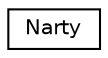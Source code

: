 digraph "Graficzna hierarchia klas"
{
  edge [fontname="Helvetica",fontsize="10",labelfontname="Helvetica",labelfontsize="10"];
  node [fontname="Helvetica",fontsize="10",shape=record];
  rankdir="LR";
  Node0 [label="Narty",height=0.2,width=0.4,color="black", fillcolor="white", style="filled",URL="$class_narty.html"];
}
